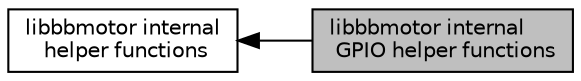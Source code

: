 digraph "libbbmotor internal GPIO helper functions"
{
  edge [fontname="Helvetica",fontsize="10",labelfontname="Helvetica",labelfontsize="10"];
  node [fontname="Helvetica",fontsize="10",shape=record];
  rankdir=LR;
  Node0 [label="libbbmotor internal\l GPIO helper functions",height=0.2,width=0.4,color="black", fillcolor="grey75", style="filled", fontcolor="black"];
  Node1 [label="libbbmotor internal\l helper functions",height=0.2,width=0.4,color="black", fillcolor="white", style="filled",URL="$group__libbbmotor__internal.html",tooltip="libbbmotor helper functions "];
  Node1->Node0 [shape=plaintext, dir="back", style="solid"];
}

